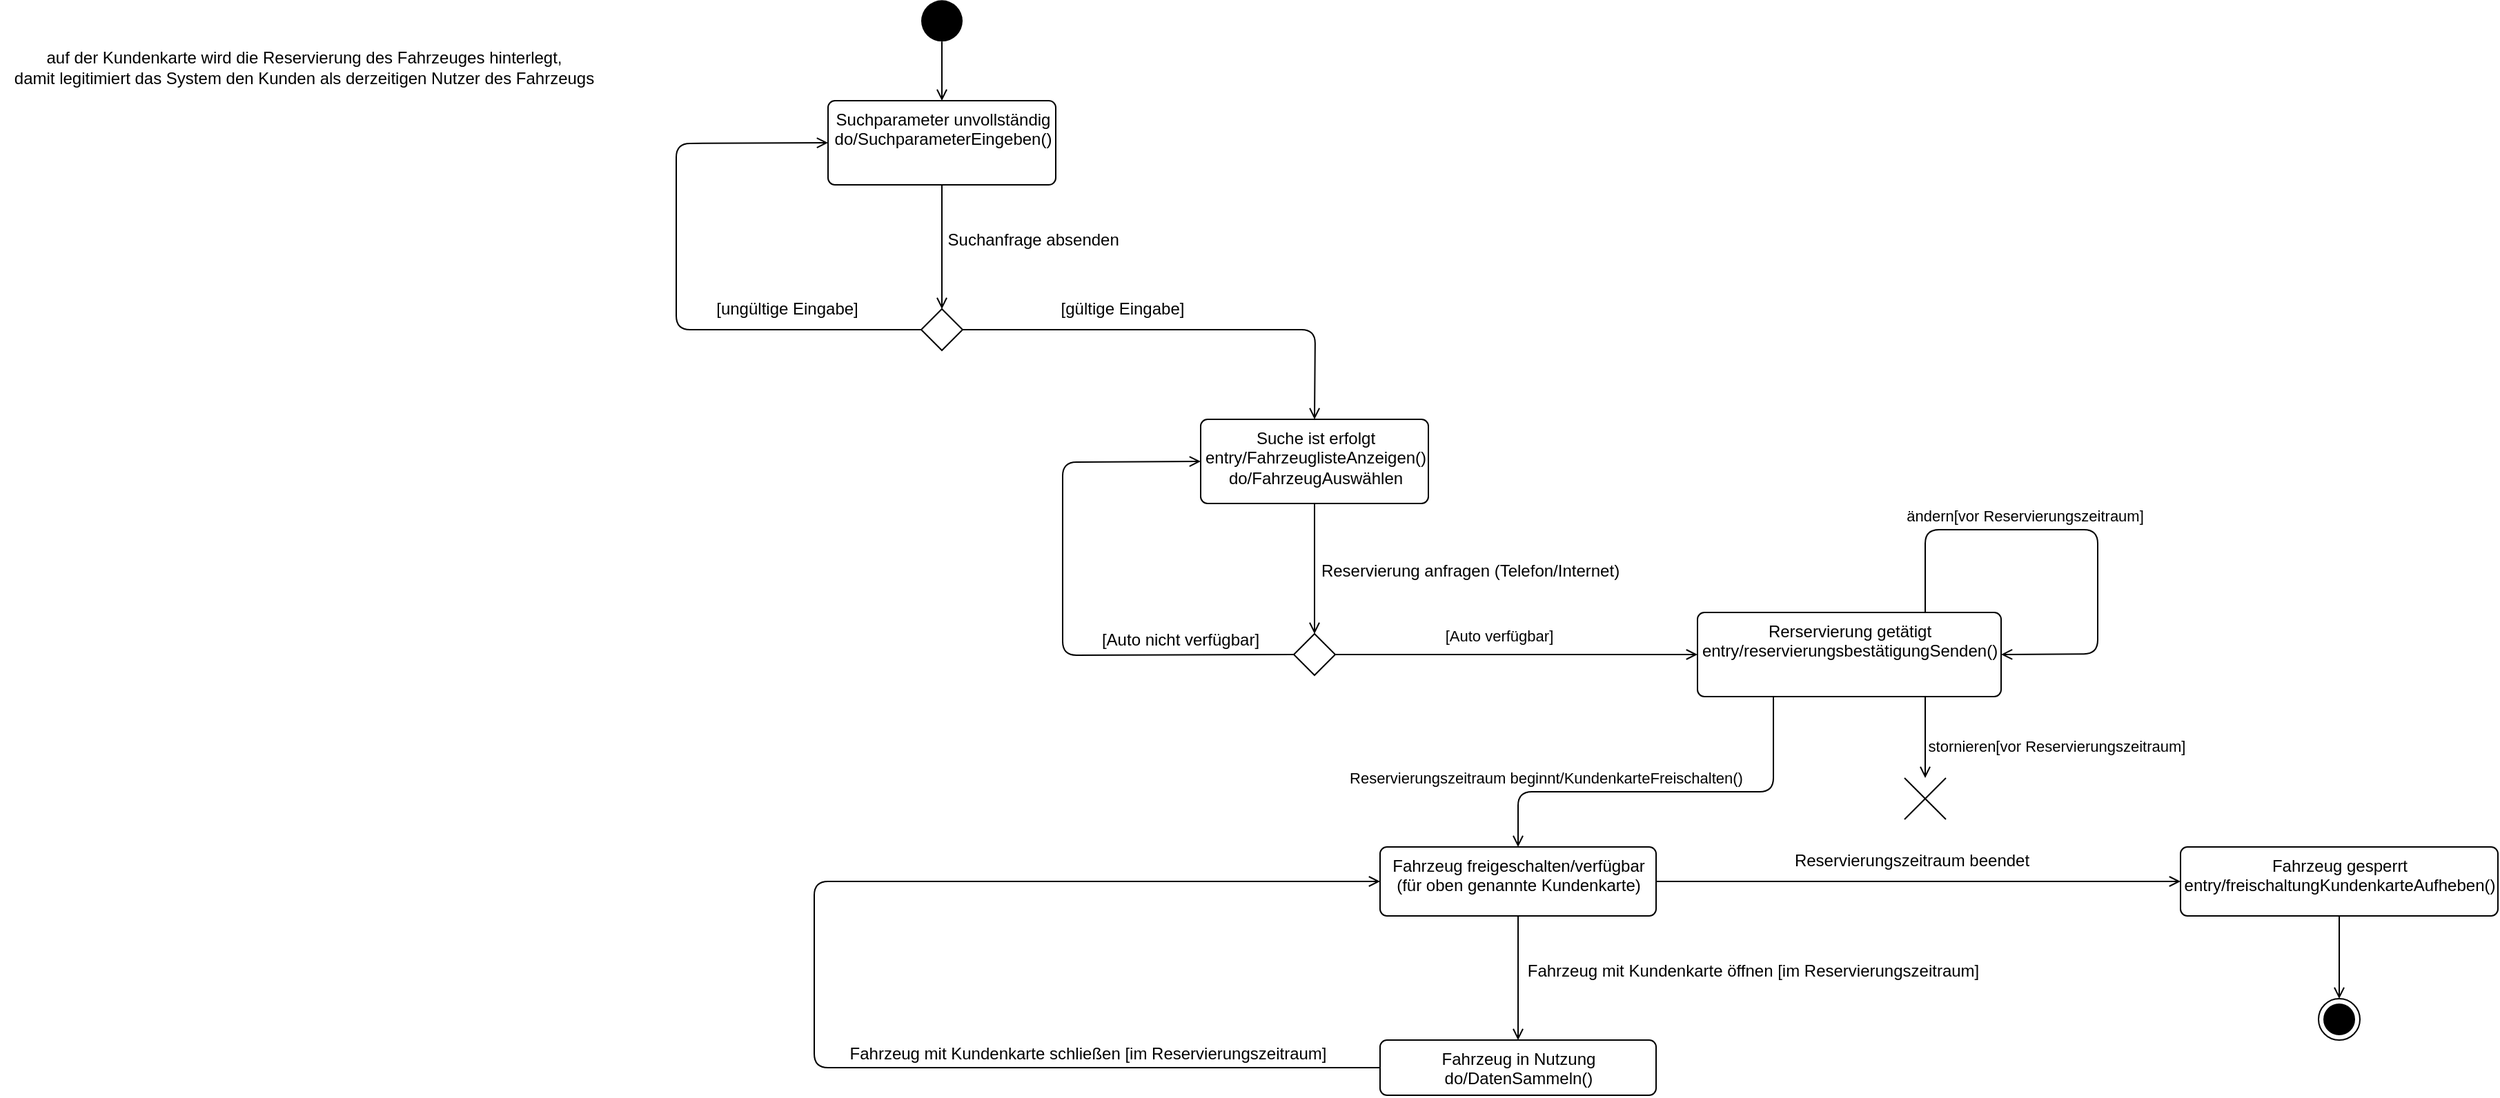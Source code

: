 <mxfile>
    <diagram id="lRWaKhgl6cZIqivEN_aD" name="Page-1">
        <mxGraphModel dx="1529" dy="389" grid="1" gridSize="10" guides="1" tooltips="1" connect="1" arrows="1" fold="1" page="1" pageScale="1" pageWidth="850" pageHeight="1100" math="0" shadow="0">
            <root>
                <mxCell id="0"/>
                <mxCell id="1" parent="0"/>
                <mxCell id="25" style="edgeStyle=none;html=1;exitX=0.5;exitY=1;exitDx=0;exitDy=0;entryX=0.5;entryY=0;entryDx=0;entryDy=0;endArrow=open;endFill=0;" parent="1" source="2" target="3" edge="1">
                    <mxGeometry relative="1" as="geometry"/>
                </mxCell>
                <mxCell id="2" value="" style="ellipse;fillColor=#000000;strokeColor=none;" parent="1" vertex="1">
                    <mxGeometry x="57.5" y="46.18" width="30" height="30" as="geometry"/>
                </mxCell>
                <mxCell id="6" style="edgeStyle=none;html=1;entryX=0;entryY=0.5;entryDx=0;entryDy=0;exitX=1;exitY=0.5;exitDx=0;exitDy=0;endArrow=open;endFill=0;" parent="1" source="34" target="5" edge="1">
                    <mxGeometry relative="1" as="geometry">
                        <mxPoint x="390" y="521" as="sourcePoint"/>
                    </mxGeometry>
                </mxCell>
                <mxCell id="7" value="[Auto verfügbar]" style="edgeLabel;html=1;align=center;verticalAlign=middle;resizable=0;points=[];" parent="6" vertex="1" connectable="0">
                    <mxGeometry x="-0.477" y="1" relative="1" as="geometry">
                        <mxPoint x="50" y="-13" as="offset"/>
                    </mxGeometry>
                </mxCell>
                <mxCell id="24" style="edgeStyle=none;html=1;exitX=0.5;exitY=1;exitDx=0;exitDy=0;entryX=0.5;entryY=0;entryDx=0;entryDy=0;endArrow=open;endFill=0;" parent="1" source="3" target="23" edge="1">
                    <mxGeometry relative="1" as="geometry"/>
                </mxCell>
                <mxCell id="3" value="Suchparameter unvollständig&lt;br&gt;do/SuchparameterEingeben()" style="html=1;align=center;verticalAlign=top;rounded=1;absoluteArcSize=1;arcSize=10;dashed=0;" parent="1" vertex="1">
                    <mxGeometry x="-10" y="119" width="165" height="61" as="geometry"/>
                </mxCell>
                <mxCell id="8" style="edgeStyle=none;html=1;exitX=0.75;exitY=0;exitDx=0;exitDy=0;entryX=1;entryY=0.5;entryDx=0;entryDy=0;endArrow=open;endFill=0;" parent="1" source="5" target="5" edge="1">
                    <mxGeometry relative="1" as="geometry">
                        <mxPoint x="870" y="470" as="targetPoint"/>
                        <Array as="points">
                            <mxPoint x="785" y="430"/>
                            <mxPoint x="910" y="430"/>
                            <mxPoint x="910" y="520"/>
                        </Array>
                    </mxGeometry>
                </mxCell>
                <mxCell id="9" value="ändern[vor Reservierungszeitraum]" style="edgeLabel;html=1;align=center;verticalAlign=middle;resizable=0;points=[];" parent="8" vertex="1" connectable="0">
                    <mxGeometry x="-0.454" y="1" relative="1" as="geometry">
                        <mxPoint x="38" y="-9" as="offset"/>
                    </mxGeometry>
                </mxCell>
                <mxCell id="11" style="edgeStyle=none;html=1;exitX=0.75;exitY=1;exitDx=0;exitDy=0;endArrow=open;endFill=0;entryX=0.5;entryY=0;entryDx=0;entryDy=0;" parent="1" source="5" edge="1">
                    <mxGeometry relative="1" as="geometry">
                        <mxPoint x="785" y="610" as="targetPoint"/>
                    </mxGeometry>
                </mxCell>
                <mxCell id="12" value="stornieren[vor Reservierungszeitraum]" style="edgeLabel;html=1;align=center;verticalAlign=middle;resizable=0;points=[];" parent="11" vertex="1" connectable="0">
                    <mxGeometry x="-0.35" relative="1" as="geometry">
                        <mxPoint x="95" y="17" as="offset"/>
                    </mxGeometry>
                </mxCell>
                <mxCell id="16" style="edgeStyle=none;html=1;exitX=0.25;exitY=1;exitDx=0;exitDy=0;entryX=0.5;entryY=0;entryDx=0;entryDy=0;endArrow=open;endFill=0;" parent="1" source="5" target="15" edge="1">
                    <mxGeometry relative="1" as="geometry">
                        <mxPoint x="540" y="620" as="targetPoint"/>
                        <Array as="points">
                            <mxPoint x="675" y="620"/>
                            <mxPoint x="490" y="620"/>
                        </Array>
                    </mxGeometry>
                </mxCell>
                <mxCell id="17" value="Reservierungszeitraum beginnt/KundenkarteFreischalten()" style="edgeLabel;html=1;align=center;verticalAlign=middle;resizable=0;points=[];" parent="16" vertex="1" connectable="0">
                    <mxGeometry x="-0.027" relative="1" as="geometry">
                        <mxPoint x="-91" y="-10" as="offset"/>
                    </mxGeometry>
                </mxCell>
                <mxCell id="5" value="Rerservierung getätigt&lt;br&gt;entry/reservierungsbestätigungSenden()" style="html=1;align=center;verticalAlign=top;rounded=1;absoluteArcSize=1;arcSize=10;dashed=0;" parent="1" vertex="1">
                    <mxGeometry x="620" y="490" width="220" height="61" as="geometry"/>
                </mxCell>
                <mxCell id="14" value="auf der Kundenkarte wird die Reservierung des Fahrzeuges hinterlegt,&lt;br&gt;damit legitimiert das System den Kunden als derzeitigen Nutzer des Fahrzeugs" style="text;html=1;align=center;verticalAlign=middle;resizable=0;points=[];autosize=1;strokeColor=none;fillColor=none;" parent="1" vertex="1">
                    <mxGeometry x="-610" y="80" width="440" height="30" as="geometry"/>
                </mxCell>
                <mxCell id="41" style="edgeStyle=none;html=1;exitX=0.5;exitY=1;exitDx=0;exitDy=0;entryX=0.5;entryY=0;entryDx=0;entryDy=0;endArrow=open;endFill=0;" parent="1" source="15" target="40" edge="1">
                    <mxGeometry relative="1" as="geometry"/>
                </mxCell>
                <mxCell id="48" style="edgeStyle=none;html=1;exitX=1;exitY=0.5;exitDx=0;exitDy=0;entryX=0;entryY=0.5;entryDx=0;entryDy=0;endArrow=open;endFill=0;" edge="1" parent="1" source="15" target="49">
                    <mxGeometry relative="1" as="geometry">
                        <mxPoint x="960" y="680" as="targetPoint"/>
                    </mxGeometry>
                </mxCell>
                <mxCell id="15" value="Fahrzeug freigeschalten/verfügbar&lt;br&gt;(für oben genannte Kundenkarte)" style="html=1;align=center;verticalAlign=top;rounded=1;absoluteArcSize=1;arcSize=10;dashed=0;" parent="1" vertex="1">
                    <mxGeometry x="390" y="660" width="200" height="50" as="geometry"/>
                </mxCell>
                <mxCell id="26" style="edgeStyle=none;html=1;exitX=0;exitY=0.5;exitDx=0;exitDy=0;entryX=0;entryY=0.5;entryDx=0;entryDy=0;endArrow=open;endFill=0;" parent="1" source="23" target="3" edge="1">
                    <mxGeometry relative="1" as="geometry">
                        <mxPoint x="-30" y="160" as="targetPoint"/>
                        <Array as="points">
                            <mxPoint x="-120" y="285"/>
                            <mxPoint x="-120" y="150"/>
                        </Array>
                    </mxGeometry>
                </mxCell>
                <mxCell id="29" style="edgeStyle=none;html=1;exitX=1;exitY=0.5;exitDx=0;exitDy=0;entryX=0.5;entryY=0;entryDx=0;entryDy=0;endArrow=open;endFill=0;" parent="1" source="23" target="28" edge="1">
                    <mxGeometry relative="1" as="geometry">
                        <mxPoint x="270" y="285.118" as="targetPoint"/>
                        <Array as="points">
                            <mxPoint x="343" y="285"/>
                        </Array>
                    </mxGeometry>
                </mxCell>
                <mxCell id="23" value="" style="rhombus;direction=east;" parent="1" vertex="1">
                    <mxGeometry x="57.5" y="270" width="30" height="30" as="geometry"/>
                </mxCell>
                <mxCell id="27" value="[ungültige Eingabe]" style="text;html=1;align=center;verticalAlign=middle;resizable=0;points=[];autosize=1;strokeColor=none;fillColor=none;" parent="1" vertex="1">
                    <mxGeometry x="-100" y="260" width="120" height="20" as="geometry"/>
                </mxCell>
                <mxCell id="33" style="edgeStyle=none;html=1;exitX=0.5;exitY=1;exitDx=0;exitDy=0;entryX=0.5;entryY=0;entryDx=0;entryDy=0;endArrow=open;endFill=0;" parent="1" source="28" target="34" edge="1">
                    <mxGeometry relative="1" as="geometry">
                        <mxPoint x="343" y="490" as="targetPoint"/>
                    </mxGeometry>
                </mxCell>
                <mxCell id="28" value="Suche ist erfolgt&lt;br&gt;entry/FahrzeuglisteAnzeigen()&lt;br&gt;do/FahrzeugAuswählen" style="html=1;align=center;verticalAlign=top;rounded=1;absoluteArcSize=1;arcSize=10;dashed=0;" parent="1" vertex="1">
                    <mxGeometry x="260" y="350" width="165" height="61" as="geometry"/>
                </mxCell>
                <mxCell id="30" value="[gültige Eingabe]" style="text;html=1;align=center;verticalAlign=middle;resizable=0;points=[];autosize=1;strokeColor=none;fillColor=none;" parent="1" vertex="1">
                    <mxGeometry x="152.5" y="260" width="100" height="20" as="geometry"/>
                </mxCell>
                <mxCell id="32" value="Suchanfrage absenden&amp;nbsp;" style="text;html=1;align=center;verticalAlign=middle;resizable=0;points=[];autosize=1;strokeColor=none;fillColor=none;" parent="1" vertex="1">
                    <mxGeometry x="70" y="210" width="140" height="20" as="geometry"/>
                </mxCell>
                <mxCell id="38" style="edgeStyle=none;html=1;exitX=0;exitY=0.5;exitDx=0;exitDy=0;entryX=0;entryY=0.5;entryDx=0;entryDy=0;endArrow=open;endFill=0;" parent="1" source="34" target="28" edge="1">
                    <mxGeometry relative="1" as="geometry">
                        <mxPoint x="160" y="360" as="targetPoint"/>
                        <Array as="points">
                            <mxPoint x="160" y="521"/>
                            <mxPoint x="160" y="381"/>
                        </Array>
                    </mxGeometry>
                </mxCell>
                <mxCell id="34" value="" style="rhombus;direction=east;" parent="1" vertex="1">
                    <mxGeometry x="327.5" y="505.5" width="30" height="30" as="geometry"/>
                </mxCell>
                <mxCell id="37" value="Reservierung anfragen (Telefon/Internet)" style="text;html=1;align=center;verticalAlign=middle;resizable=0;points=[];autosize=1;strokeColor=none;fillColor=none;" parent="1" vertex="1">
                    <mxGeometry x="340" y="450" width="230" height="20" as="geometry"/>
                </mxCell>
                <mxCell id="39" value="[Auto nicht verfügbar]" style="text;html=1;align=center;verticalAlign=middle;resizable=0;points=[];autosize=1;strokeColor=none;fillColor=none;" parent="1" vertex="1">
                    <mxGeometry x="180" y="500" width="130" height="20" as="geometry"/>
                </mxCell>
                <mxCell id="44" style="edgeStyle=none;html=1;exitX=0;exitY=0.5;exitDx=0;exitDy=0;entryX=0;entryY=0.5;entryDx=0;entryDy=0;endArrow=open;endFill=0;" parent="1" source="40" target="15" edge="1">
                    <mxGeometry relative="1" as="geometry">
                        <mxPoint x="210" y="650" as="targetPoint"/>
                        <Array as="points">
                            <mxPoint x="-20" y="820"/>
                            <mxPoint x="-20" y="685"/>
                        </Array>
                    </mxGeometry>
                </mxCell>
                <mxCell id="40" value="Fahrzeug in Nutzung&lt;br&gt;do/DatenSammeln()" style="html=1;align=center;verticalAlign=top;rounded=1;absoluteArcSize=1;arcSize=10;dashed=0;" parent="1" vertex="1">
                    <mxGeometry x="390" y="800" width="200" height="40" as="geometry"/>
                </mxCell>
                <mxCell id="42" value="Fahrzeug mit Kundenkarte öffnen [im Reservierungszeitraum]" style="text;html=1;align=center;verticalAlign=middle;resizable=0;points=[];autosize=1;strokeColor=none;fillColor=none;" parent="1" vertex="1">
                    <mxGeometry x="490" y="740" width="340" height="20" as="geometry"/>
                </mxCell>
                <mxCell id="45" value="Fahrzeug mit Kundenkarte schließen [im Reservierungszeitraum]" style="text;html=1;align=center;verticalAlign=middle;resizable=0;points=[];autosize=1;strokeColor=none;fillColor=none;" parent="1" vertex="1">
                    <mxGeometry x="-2.5" y="800" width="360" height="20" as="geometry"/>
                </mxCell>
                <mxCell id="51" style="edgeStyle=none;html=1;exitX=0.5;exitY=1;exitDx=0;exitDy=0;entryX=0.5;entryY=0;entryDx=0;entryDy=0;endArrow=open;endFill=0;" edge="1" parent="1" source="49" target="52">
                    <mxGeometry relative="1" as="geometry">
                        <mxPoint x="1070" y="750" as="targetPoint"/>
                    </mxGeometry>
                </mxCell>
                <mxCell id="49" value="Fahrzeug gesperrt&lt;br&gt;entry/freischaltungKundenkarteAufheben()" style="html=1;align=center;verticalAlign=top;rounded=1;absoluteArcSize=1;arcSize=10;dashed=0;" vertex="1" parent="1">
                    <mxGeometry x="970" y="660" width="230" height="50" as="geometry"/>
                </mxCell>
                <mxCell id="50" value="Reservierungszeitraum beendet" style="text;html=1;align=center;verticalAlign=middle;resizable=0;points=[];autosize=1;strokeColor=none;fillColor=none;" vertex="1" parent="1">
                    <mxGeometry x="680" y="660" width="190" height="20" as="geometry"/>
                </mxCell>
                <mxCell id="52" value="" style="ellipse;html=1;shape=endState;fillColor=#000000;strokeColor=#000000;" vertex="1" parent="1">
                    <mxGeometry x="1070" y="770" width="30" height="30" as="geometry"/>
                </mxCell>
                <mxCell id="56" value="" style="shape=umlDestroy;" vertex="1" parent="1">
                    <mxGeometry x="770" y="610" width="30" height="30" as="geometry"/>
                </mxCell>
            </root>
        </mxGraphModel>
    </diagram>
</mxfile>